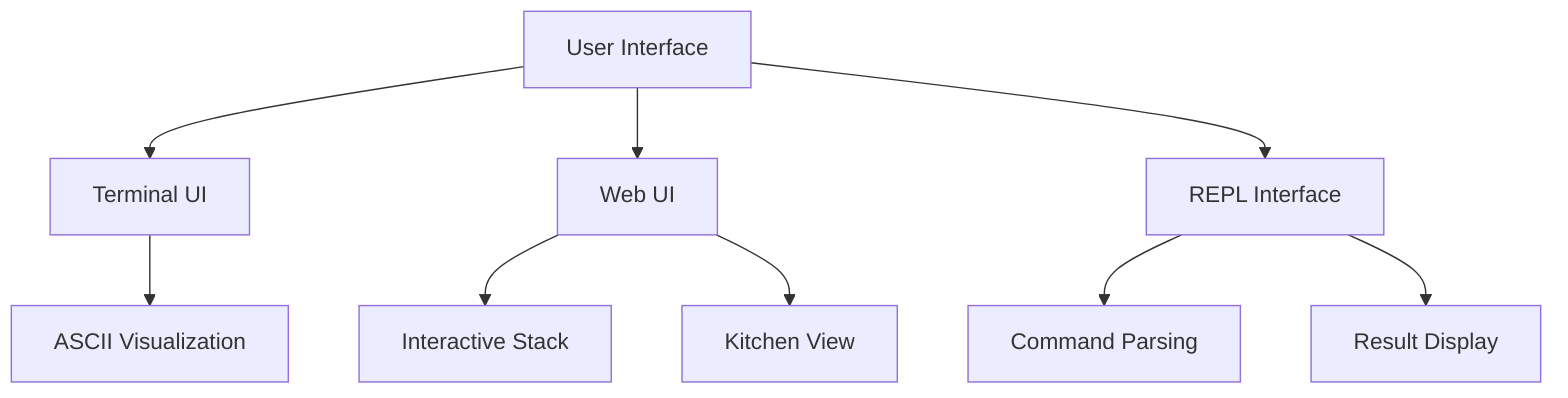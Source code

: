 graph TD
    A[User Interface] --> B[Terminal UI]
    A --> C[Web UI]
    B --> D[ASCII Visualization]
    C --> E[Interactive Stack]
    C --> F[Kitchen View]
    A --> G[REPL Interface]
    G --> H[Command Parsing]
    G --> I[Result Display]
